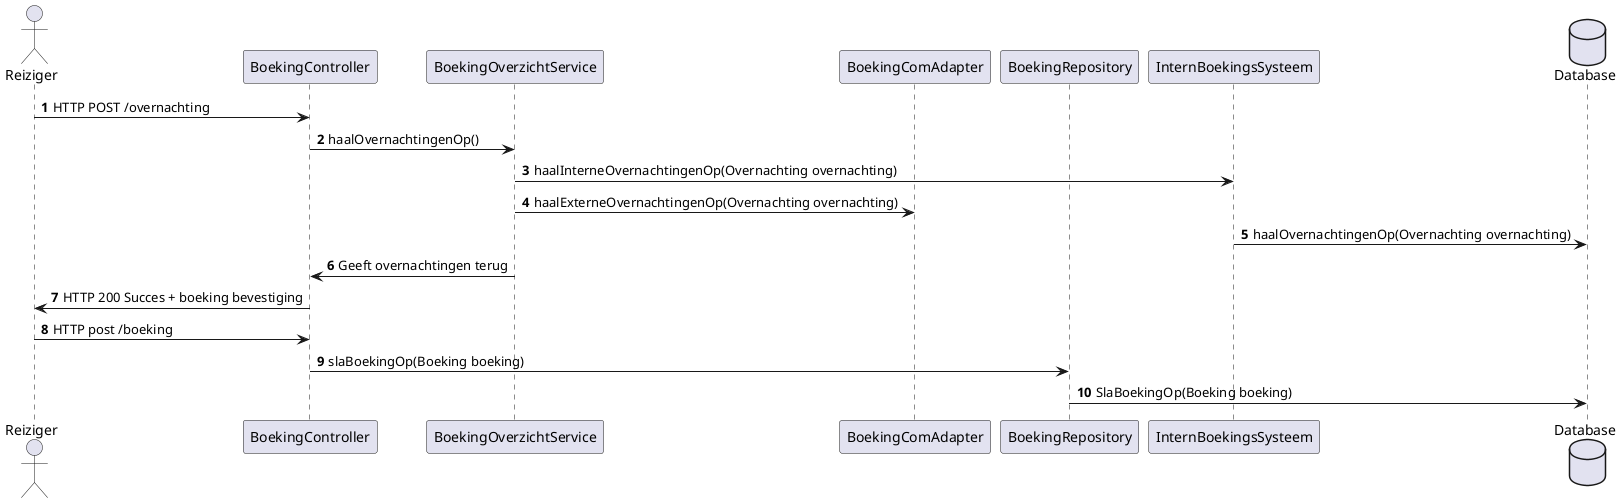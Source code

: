 @startuml
'https://plantuml.com/sequence-diagram

autonumber

actor Reiziger as reiziger
participant BoekingController as controller
participant BoekingOverzichtService as service
participant BoekingComAdapter as adapter
participant BoekingRepository as repository
participant InternBoekingsSysteem as internSyteem
database Database as sqlDatabase

reiziger -> controller: HTTP POST /overnachting
controller -> service : haalOvernachtingenOp()
service -> internSyteem : haalInterneOvernachtingenOp(Overnachting overnachting)
service -> adapter : haalExterneOvernachtingenOp(Overnachting overnachting)
internSyteem -> sqlDatabase : haalOvernachtingenOp(Overnachting overnachting)
service -> controller : Geeft overnachtingen terug
controller -> reiziger : HTTP 200 Succes + boeking bevestiging
reiziger -> controller : HTTP post /boeking
controller -> repository : slaBoekingOp(Boeking boeking)
repository -> sqlDatabase : SlaBoekingOp(Boeking boeking)
@enduml